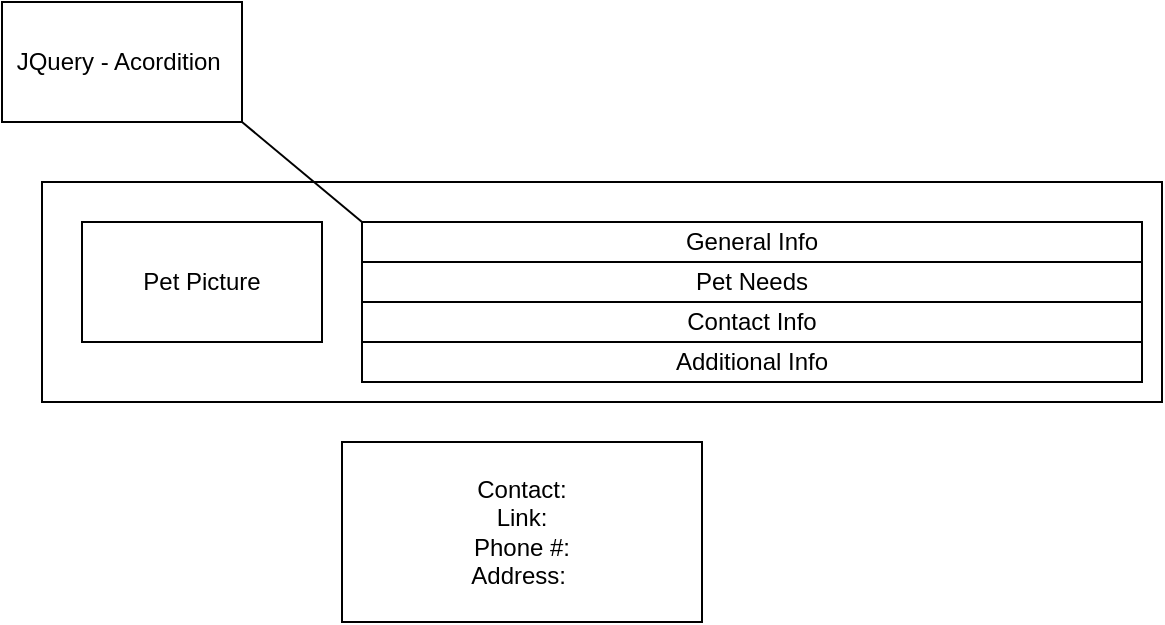 <mxfile version="14.6.13" type="device"><diagram id="nU22yk-GwaJ16ClhChji" name="Page-1"><mxGraphModel dx="1026" dy="572" grid="1" gridSize="10" guides="1" tooltips="1" connect="1" arrows="1" fold="1" page="1" pageScale="1" pageWidth="850" pageHeight="1100" math="0" shadow="0"><root><mxCell id="0"/><mxCell id="1" parent="0"/><mxCell id="U6DkXxQLuiKFu25jgTIp-1" value="" style="rounded=0;whiteSpace=wrap;html=1;" parent="1" vertex="1"><mxGeometry x="80" y="130" width="560" height="110" as="geometry"/></mxCell><mxCell id="U6DkXxQLuiKFu25jgTIp-2" value="Pet Picture" style="rounded=0;whiteSpace=wrap;html=1;" parent="1" vertex="1"><mxGeometry x="100" y="150" width="120" height="60" as="geometry"/></mxCell><mxCell id="U6DkXxQLuiKFu25jgTIp-3" value="General Info" style="rounded=0;whiteSpace=wrap;html=1;" parent="1" vertex="1"><mxGeometry x="240" y="150" width="390" height="20" as="geometry"/></mxCell><mxCell id="U6DkXxQLuiKFu25jgTIp-4" value="Pet Needs" style="rounded=0;whiteSpace=wrap;html=1;" parent="1" vertex="1"><mxGeometry x="240" y="170" width="390" height="20" as="geometry"/></mxCell><mxCell id="U6DkXxQLuiKFu25jgTIp-5" value="Contact Info" style="rounded=0;whiteSpace=wrap;html=1;" parent="1" vertex="1"><mxGeometry x="240" y="190" width="390" height="20" as="geometry"/></mxCell><mxCell id="U6DkXxQLuiKFu25jgTIp-6" value="Additional Info" style="rounded=0;whiteSpace=wrap;html=1;" parent="1" vertex="1"><mxGeometry x="240" y="210" width="390" height="20" as="geometry"/></mxCell><mxCell id="U6DkXxQLuiKFu25jgTIp-7" value="Contact:&lt;br&gt;Link:&lt;br&gt;Phone #:&lt;br&gt;Address:&amp;nbsp;" style="rounded=0;whiteSpace=wrap;html=1;" parent="1" vertex="1"><mxGeometry x="230" y="260" width="180" height="90" as="geometry"/></mxCell><mxCell id="U6DkXxQLuiKFu25jgTIp-8" value="" style="endArrow=none;html=1;entryX=0;entryY=0;entryDx=0;entryDy=0;" parent="1" target="U6DkXxQLuiKFu25jgTIp-3" edge="1"><mxGeometry width="50" height="50" relative="1" as="geometry"><mxPoint x="180" y="100" as="sourcePoint"/><mxPoint x="230" y="50" as="targetPoint"/></mxGeometry></mxCell><mxCell id="U6DkXxQLuiKFu25jgTIp-9" value="JQuery - Acordition&amp;nbsp;" style="rounded=0;whiteSpace=wrap;html=1;" parent="1" vertex="1"><mxGeometry x="60" y="40" width="120" height="60" as="geometry"/></mxCell></root></mxGraphModel></diagram></mxfile>